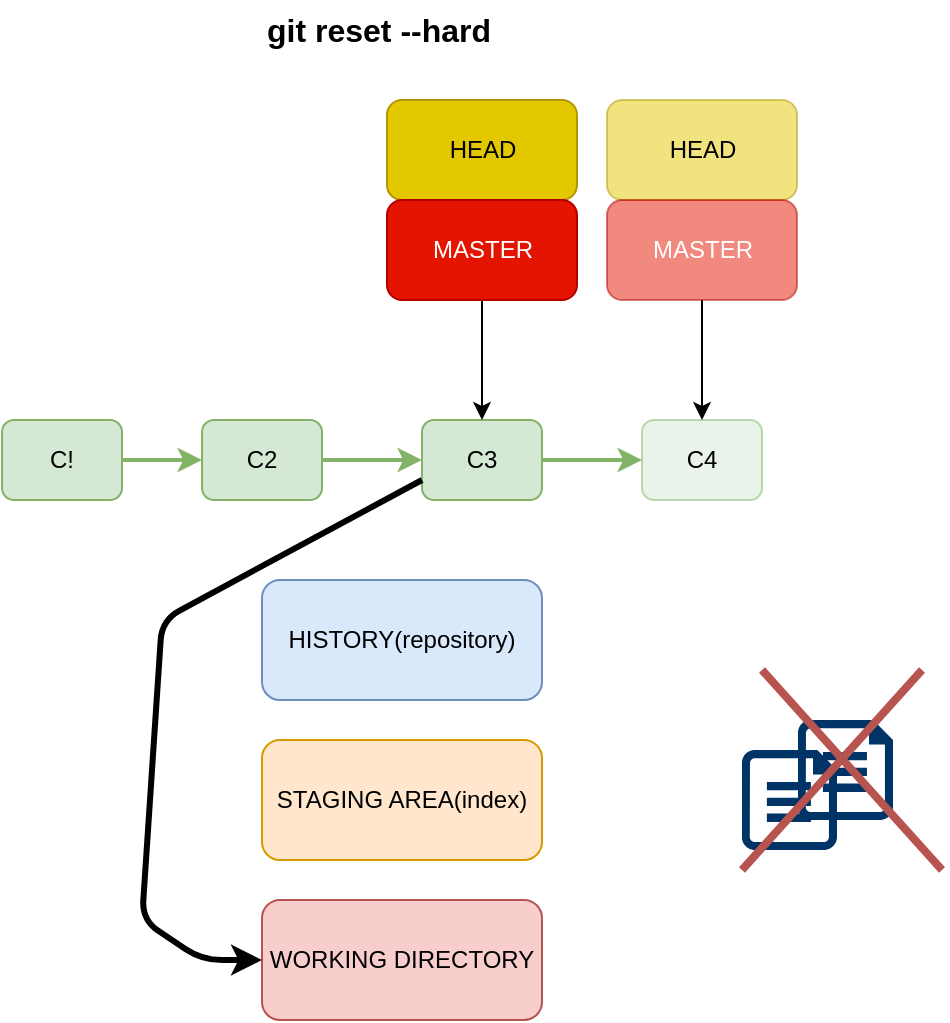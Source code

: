 <mxfile>
    <diagram id="Ypnlrk7TkW1Y1X5gllEG" name="Page-1">
        <mxGraphModel dx="702" dy="563" grid="1" gridSize="10" guides="1" tooltips="1" connect="1" arrows="1" fold="1" page="1" pageScale="1" pageWidth="850" pageHeight="1100" math="0" shadow="0">
            <root>
                <mxCell id="0"/>
                <mxCell id="1" parent="0"/>
                <mxCell id="2" value="HISTORY(repository)" style="rounded=1;whiteSpace=wrap;html=1;fillColor=#dae8fc;strokeColor=#6c8ebf;" vertex="1" parent="1">
                    <mxGeometry x="260" y="300" width="140" height="60" as="geometry"/>
                </mxCell>
                <mxCell id="3" value="WORKING DIRECTORY" style="rounded=1;whiteSpace=wrap;html=1;fillColor=#f8cecc;strokeColor=#b85450;" vertex="1" parent="1">
                    <mxGeometry x="260" y="460" width="140" height="60" as="geometry"/>
                </mxCell>
                <mxCell id="4" value="STAGING AREA(index)" style="rounded=1;whiteSpace=wrap;html=1;fillColor=#ffe6cc;strokeColor=#d79b00;" vertex="1" parent="1">
                    <mxGeometry x="260" y="380" width="140" height="60" as="geometry"/>
                </mxCell>
                <mxCell id="5" value="" style="edgeStyle=none;html=1;fillColor=#d5e8d4;strokeColor=#82b366;strokeWidth=2;" edge="1" parent="1" source="6" target="11">
                    <mxGeometry relative="1" as="geometry"/>
                </mxCell>
                <mxCell id="6" value="C!" style="rounded=1;whiteSpace=wrap;html=1;fillColor=#d5e8d4;strokeColor=#82b366;" vertex="1" parent="1">
                    <mxGeometry x="130" y="220" width="60" height="40" as="geometry"/>
                </mxCell>
                <mxCell id="7" value="C4" style="rounded=1;whiteSpace=wrap;html=1;fillColor=#d5e8d4;strokeColor=#82b366;opacity=50;" vertex="1" parent="1">
                    <mxGeometry x="450" y="220" width="60" height="40" as="geometry"/>
                </mxCell>
                <mxCell id="8" value="" style="edgeStyle=none;html=1;fillColor=#d5e8d4;strokeColor=#82b366;strokeWidth=2;" edge="1" parent="1" source="9" target="7">
                    <mxGeometry relative="1" as="geometry"/>
                </mxCell>
                <mxCell id="9" value="C3" style="rounded=1;whiteSpace=wrap;html=1;fillColor=#d5e8d4;strokeColor=#82b366;" vertex="1" parent="1">
                    <mxGeometry x="340" y="220" width="60" height="40" as="geometry"/>
                </mxCell>
                <mxCell id="10" value="" style="edgeStyle=none;html=1;fillColor=#d5e8d4;strokeColor=#82b366;strokeWidth=2;" edge="1" parent="1" source="11" target="9">
                    <mxGeometry relative="1" as="geometry"/>
                </mxCell>
                <mxCell id="11" value="C2" style="rounded=1;whiteSpace=wrap;html=1;fillColor=#d5e8d4;strokeColor=#82b366;" vertex="1" parent="1">
                    <mxGeometry x="230" y="220" width="60" height="40" as="geometry"/>
                </mxCell>
                <mxCell id="12" value="git reset --hard" style="text;html=1;align=center;verticalAlign=middle;resizable=0;points=[];autosize=1;strokeColor=none;fillColor=none;fontSize=16;fontStyle=1" vertex="1" parent="1">
                    <mxGeometry x="252.5" y="10" width="130" height="30" as="geometry"/>
                </mxCell>
                <mxCell id="13" value="HEAD" style="rounded=1;whiteSpace=wrap;html=1;fillColor=#e3c800;fontColor=#000000;strokeColor=#B09500;" vertex="1" parent="1">
                    <mxGeometry x="322.5" y="60" width="95" height="50" as="geometry"/>
                </mxCell>
                <mxCell id="14" value="" style="edgeStyle=none;html=1;entryX=0.5;entryY=0;entryDx=0;entryDy=0;" edge="1" parent="1" source="15">
                    <mxGeometry relative="1" as="geometry">
                        <mxPoint x="370" y="220" as="targetPoint"/>
                    </mxGeometry>
                </mxCell>
                <mxCell id="15" value="MASTER" style="rounded=1;whiteSpace=wrap;html=1;fillColor=#e51400;fontColor=#ffffff;strokeColor=#B20000;" vertex="1" parent="1">
                    <mxGeometry x="322.5" y="110" width="95" height="50" as="geometry"/>
                </mxCell>
                <mxCell id="16" value="HEAD" style="rounded=1;whiteSpace=wrap;html=1;fillColor=#e3c800;fontColor=#000000;strokeColor=#B09500;opacity=50;" vertex="1" parent="1">
                    <mxGeometry x="432.5" y="60" width="95" height="50" as="geometry"/>
                </mxCell>
                <mxCell id="17" value="" style="edgeStyle=none;textOpacity=50;fontSize=2;" edge="1" parent="1" source="18" target="7">
                    <mxGeometry relative="1" as="geometry"/>
                </mxCell>
                <mxCell id="18" value="MASTER" style="rounded=1;whiteSpace=wrap;html=1;fillColor=#e51400;fontColor=#ffffff;strokeColor=#B20000;opacity=50;" vertex="1" parent="1">
                    <mxGeometry x="432.5" y="110" width="95" height="50" as="geometry"/>
                </mxCell>
                <mxCell id="19" value="" style="endArrow=classic;html=1;exitX=0;exitY=0.75;exitDx=0;exitDy=0;strokeWidth=3;entryX=0;entryY=0.5;entryDx=0;entryDy=0;" edge="1" parent="1" source="9" target="3">
                    <mxGeometry width="50" height="50" relative="1" as="geometry">
                        <mxPoint x="230" y="250" as="sourcePoint"/>
                        <mxPoint x="230" y="460" as="targetPoint"/>
                        <Array as="points">
                            <mxPoint x="210" y="320"/>
                            <mxPoint x="200" y="470"/>
                            <mxPoint x="230" y="490"/>
                        </Array>
                    </mxGeometry>
                </mxCell>
                <mxCell id="20" value="" style="verticalLabelPosition=bottom;html=1;verticalAlign=top;align=center;strokeColor=none;fillColor=#003366;shape=mxgraph.azure.cloud_services_configuration_file;pointerEvents=1;" vertex="1" parent="1">
                    <mxGeometry x="528" y="370" width="47.5" height="50" as="geometry"/>
                </mxCell>
                <mxCell id="21" value="" style="verticalLabelPosition=bottom;html=1;verticalAlign=top;align=center;strokeColor=none;fillColor=#003366;shape=mxgraph.azure.cloud_services_configuration_file;pointerEvents=1;" vertex="1" parent="1">
                    <mxGeometry x="500" y="385" width="47.5" height="50" as="geometry"/>
                </mxCell>
                <mxCell id="22" value="" style="endArrow=none;html=1;strokeWidth=4;fillColor=#f8cecc;gradientColor=#ea6b66;strokeColor=#b85450;" edge="1" parent="1">
                    <mxGeometry width="50" height="50" relative="1" as="geometry">
                        <mxPoint x="500" y="445" as="sourcePoint"/>
                        <mxPoint x="590" y="345" as="targetPoint"/>
                    </mxGeometry>
                </mxCell>
                <mxCell id="23" value="" style="endArrow=none;html=1;strokeWidth=4;fillColor=#f8cecc;gradientColor=#ea6b66;strokeColor=#b85450;" edge="1" parent="1">
                    <mxGeometry width="50" height="50" relative="1" as="geometry">
                        <mxPoint x="600" y="445" as="sourcePoint"/>
                        <mxPoint x="510" y="345" as="targetPoint"/>
                    </mxGeometry>
                </mxCell>
            </root>
        </mxGraphModel>
    </diagram>
</mxfile>